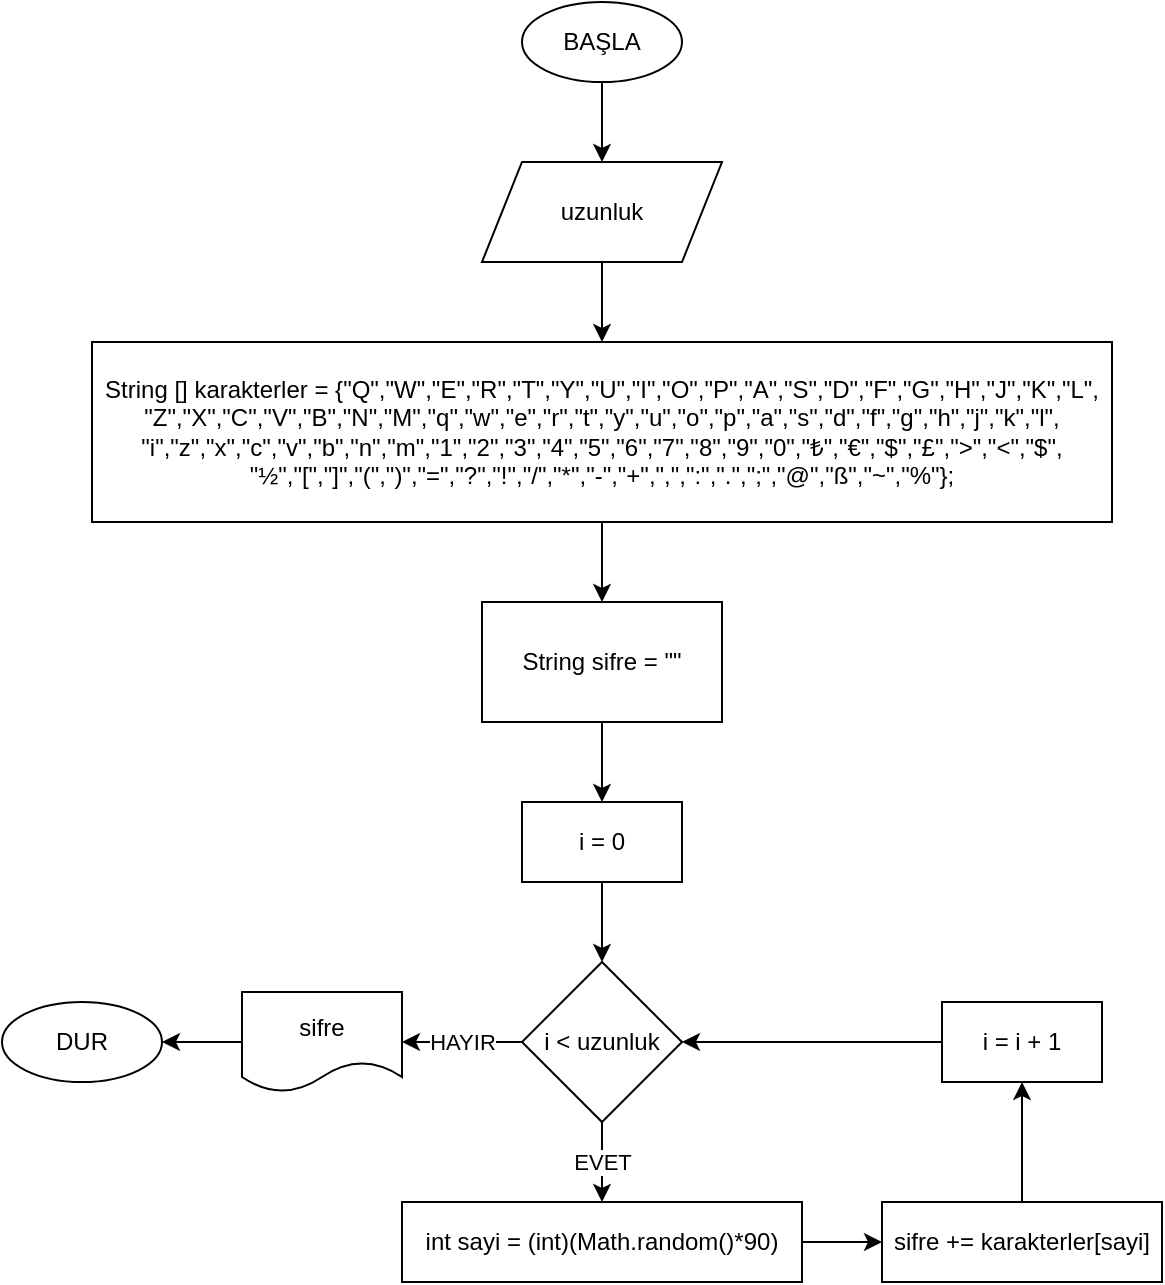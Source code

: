 <mxfile version="16.2.0" type="device"><diagram id="123lgCqeFwsPNUfiZTP2" name="Sayfa -1"><mxGraphModel dx="868" dy="927" grid="1" gridSize="10" guides="1" tooltips="1" connect="1" arrows="1" fold="1" page="0" pageScale="1" pageWidth="827" pageHeight="1169" background="none" math="0" shadow="0"><root><mxCell id="0"/><mxCell id="1" parent="0"/><mxCell id="7r3iztxmR1q6d_pn8n54-73" value="" style="edgeStyle=orthogonalEdgeStyle;rounded=0;orthogonalLoop=1;jettySize=auto;html=1;" edge="1" parent="1" source="7r3iztxmR1q6d_pn8n54-71" target="7r3iztxmR1q6d_pn8n54-72"><mxGeometry relative="1" as="geometry"/></mxCell><mxCell id="7r3iztxmR1q6d_pn8n54-71" value="BAŞLA" style="ellipse;whiteSpace=wrap;html=1;" vertex="1" parent="1"><mxGeometry x="400" y="-160" width="80" height="40" as="geometry"/></mxCell><mxCell id="7r3iztxmR1q6d_pn8n54-75" value="" style="edgeStyle=orthogonalEdgeStyle;rounded=0;orthogonalLoop=1;jettySize=auto;html=1;" edge="1" parent="1" source="7r3iztxmR1q6d_pn8n54-72" target="7r3iztxmR1q6d_pn8n54-74"><mxGeometry relative="1" as="geometry"/></mxCell><mxCell id="7r3iztxmR1q6d_pn8n54-72" value="uzunluk" style="shape=parallelogram;perimeter=parallelogramPerimeter;whiteSpace=wrap;html=1;fixedSize=1;" vertex="1" parent="1"><mxGeometry x="380" y="-80" width="120" height="50" as="geometry"/></mxCell><mxCell id="7r3iztxmR1q6d_pn8n54-140" value="" style="edgeStyle=orthogonalEdgeStyle;rounded=0;orthogonalLoop=1;jettySize=auto;html=1;" edge="1" parent="1" source="7r3iztxmR1q6d_pn8n54-74" target="7r3iztxmR1q6d_pn8n54-139"><mxGeometry relative="1" as="geometry"/></mxCell><mxCell id="7r3iztxmR1q6d_pn8n54-74" value="String [] karakterler = {&quot;Q&quot;,&quot;W&quot;,&quot;E&quot;,&quot;R&quot;,&quot;T&quot;,&quot;Y&quot;,&quot;U&quot;,&quot;I&quot;,&quot;O&quot;,&quot;P&quot;,&quot;A&quot;,&quot;S&quot;,&quot;D&quot;,&quot;F&quot;,&quot;G&quot;,&quot;H&quot;,&quot;J&quot;,&quot;K&quot;,&quot;L&quot;,&lt;br/&gt;&#9;&#9;&quot;Z&quot;,&quot;X&quot;,&quot;C&quot;,&quot;V&quot;,&quot;B&quot;,&quot;N&quot;,&quot;M&quot;,&quot;q&quot;,&quot;w&quot;,&quot;e&quot;,&quot;r&quot;,&quot;t&quot;,&quot;y&quot;,&quot;u&quot;,&quot;o&quot;,&quot;p&quot;,&quot;a&quot;,&quot;s&quot;,&quot;d&quot;,&quot;f&quot;,&quot;g&quot;,&quot;h&quot;,&quot;j&quot;,&quot;k&quot;,&quot;l&quot;,&lt;br/&gt;&#9;&#9;&quot;i&quot;,&quot;z&quot;,&quot;x&quot;,&quot;c&quot;,&quot;v&quot;,&quot;b&quot;,&quot;n&quot;,&quot;m&quot;,&quot;1&quot;,&quot;2&quot;,&quot;3&quot;,&quot;4&quot;,&quot;5&quot;,&quot;6&quot;,&quot;7&quot;,&quot;8&quot;,&quot;9&quot;,&quot;0&quot;,&quot;₺&quot;,&quot;€&quot;,&quot;$&quot;,&quot;£&quot;,&quot;&amp;gt;&quot;,&quot;&amp;lt;&quot;,&quot;$&quot;,&lt;br/&gt;&#9;&#9;&quot;½&quot;,&quot;[&quot;,&quot;]&quot;,&quot;(&quot;,&quot;)&quot;,&quot;=&quot;,&quot;?&quot;,&quot;!&quot;,&quot;/&quot;,&quot;*&quot;,&quot;-&quot;,&quot;+&quot;,&quot;,&quot;,&quot;:&quot;,&quot;.&quot;,&quot;;&quot;,&quot;@&quot;,&quot;ß&quot;,&quot;~&quot;,&quot;%&quot;};" style="whiteSpace=wrap;html=1;" vertex="1" parent="1"><mxGeometry x="185" y="10" width="510" height="90" as="geometry"/></mxCell><mxCell id="7r3iztxmR1q6d_pn8n54-81" value="EVET" style="edgeStyle=orthogonalEdgeStyle;rounded=0;orthogonalLoop=1;jettySize=auto;html=1;" edge="1" parent="1" source="7r3iztxmR1q6d_pn8n54-78" target="7r3iztxmR1q6d_pn8n54-127"><mxGeometry relative="1" as="geometry"><mxPoint x="450" y="480" as="targetPoint"/></mxGeometry></mxCell><mxCell id="7r3iztxmR1q6d_pn8n54-150" value="HAYIR" style="edgeStyle=orthogonalEdgeStyle;rounded=0;orthogonalLoop=1;jettySize=auto;html=1;" edge="1" parent="1" source="7r3iztxmR1q6d_pn8n54-78" target="7r3iztxmR1q6d_pn8n54-149"><mxGeometry relative="1" as="geometry"/></mxCell><mxCell id="7r3iztxmR1q6d_pn8n54-78" value="&lt;span&gt;i &amp;lt; uzunluk&lt;/span&gt;" style="rhombus;whiteSpace=wrap;html=1;" vertex="1" parent="1"><mxGeometry x="400" y="320" width="80" height="80" as="geometry"/></mxCell><mxCell id="7r3iztxmR1q6d_pn8n54-143" value="" style="edgeStyle=orthogonalEdgeStyle;rounded=0;orthogonalLoop=1;jettySize=auto;html=1;" edge="1" parent="1" source="7r3iztxmR1q6d_pn8n54-125" target="7r3iztxmR1q6d_pn8n54-78"><mxGeometry relative="1" as="geometry"/></mxCell><mxCell id="7r3iztxmR1q6d_pn8n54-125" value="i = 0" style="whiteSpace=wrap;html=1;" vertex="1" parent="1"><mxGeometry x="400" y="240" width="80" height="40" as="geometry"/></mxCell><mxCell id="7r3iztxmR1q6d_pn8n54-145" value="" style="edgeStyle=orthogonalEdgeStyle;rounded=0;orthogonalLoop=1;jettySize=auto;html=1;" edge="1" parent="1" source="7r3iztxmR1q6d_pn8n54-127" target="7r3iztxmR1q6d_pn8n54-144"><mxGeometry relative="1" as="geometry"/></mxCell><mxCell id="7r3iztxmR1q6d_pn8n54-127" value="int sayi = (int)(Math.random()*90)" style="rounded=0;whiteSpace=wrap;html=1;" vertex="1" parent="1"><mxGeometry x="340" y="440" width="200" height="40" as="geometry"/></mxCell><mxCell id="7r3iztxmR1q6d_pn8n54-96" value="DUR" style="ellipse;whiteSpace=wrap;html=1;" vertex="1" parent="1"><mxGeometry x="140" y="340" width="80" height="40" as="geometry"/></mxCell><mxCell id="7r3iztxmR1q6d_pn8n54-142" value="" style="edgeStyle=orthogonalEdgeStyle;rounded=0;orthogonalLoop=1;jettySize=auto;html=1;" edge="1" parent="1" source="7r3iztxmR1q6d_pn8n54-139" target="7r3iztxmR1q6d_pn8n54-125"><mxGeometry relative="1" as="geometry"/></mxCell><mxCell id="7r3iztxmR1q6d_pn8n54-139" value="String sifre = &quot;&quot;" style="whiteSpace=wrap;html=1;" vertex="1" parent="1"><mxGeometry x="380" y="140" width="120" height="60" as="geometry"/></mxCell><mxCell id="7r3iztxmR1q6d_pn8n54-147" value="" style="edgeStyle=orthogonalEdgeStyle;rounded=0;orthogonalLoop=1;jettySize=auto;html=1;" edge="1" parent="1" source="7r3iztxmR1q6d_pn8n54-144" target="7r3iztxmR1q6d_pn8n54-146"><mxGeometry relative="1" as="geometry"/></mxCell><mxCell id="7r3iztxmR1q6d_pn8n54-144" value="sifre += karakterler[sayi]" style="whiteSpace=wrap;html=1;rounded=0;" vertex="1" parent="1"><mxGeometry x="580" y="440" width="140" height="40" as="geometry"/></mxCell><mxCell id="7r3iztxmR1q6d_pn8n54-148" value="" style="edgeStyle=orthogonalEdgeStyle;rounded=0;orthogonalLoop=1;jettySize=auto;html=1;" edge="1" parent="1" source="7r3iztxmR1q6d_pn8n54-146" target="7r3iztxmR1q6d_pn8n54-78"><mxGeometry relative="1" as="geometry"/></mxCell><mxCell id="7r3iztxmR1q6d_pn8n54-146" value="i = i + 1" style="whiteSpace=wrap;html=1;rounded=0;" vertex="1" parent="1"><mxGeometry x="610" y="340" width="80" height="40" as="geometry"/></mxCell><mxCell id="7r3iztxmR1q6d_pn8n54-153" value="" style="edgeStyle=orthogonalEdgeStyle;rounded=0;orthogonalLoop=1;jettySize=auto;html=1;" edge="1" parent="1" source="7r3iztxmR1q6d_pn8n54-149" target="7r3iztxmR1q6d_pn8n54-96"><mxGeometry relative="1" as="geometry"/></mxCell><mxCell id="7r3iztxmR1q6d_pn8n54-149" value="sifre" style="shape=document;whiteSpace=wrap;html=1;boundedLbl=1;" vertex="1" parent="1"><mxGeometry x="260" y="335" width="80" height="50" as="geometry"/></mxCell></root></mxGraphModel></diagram></mxfile>